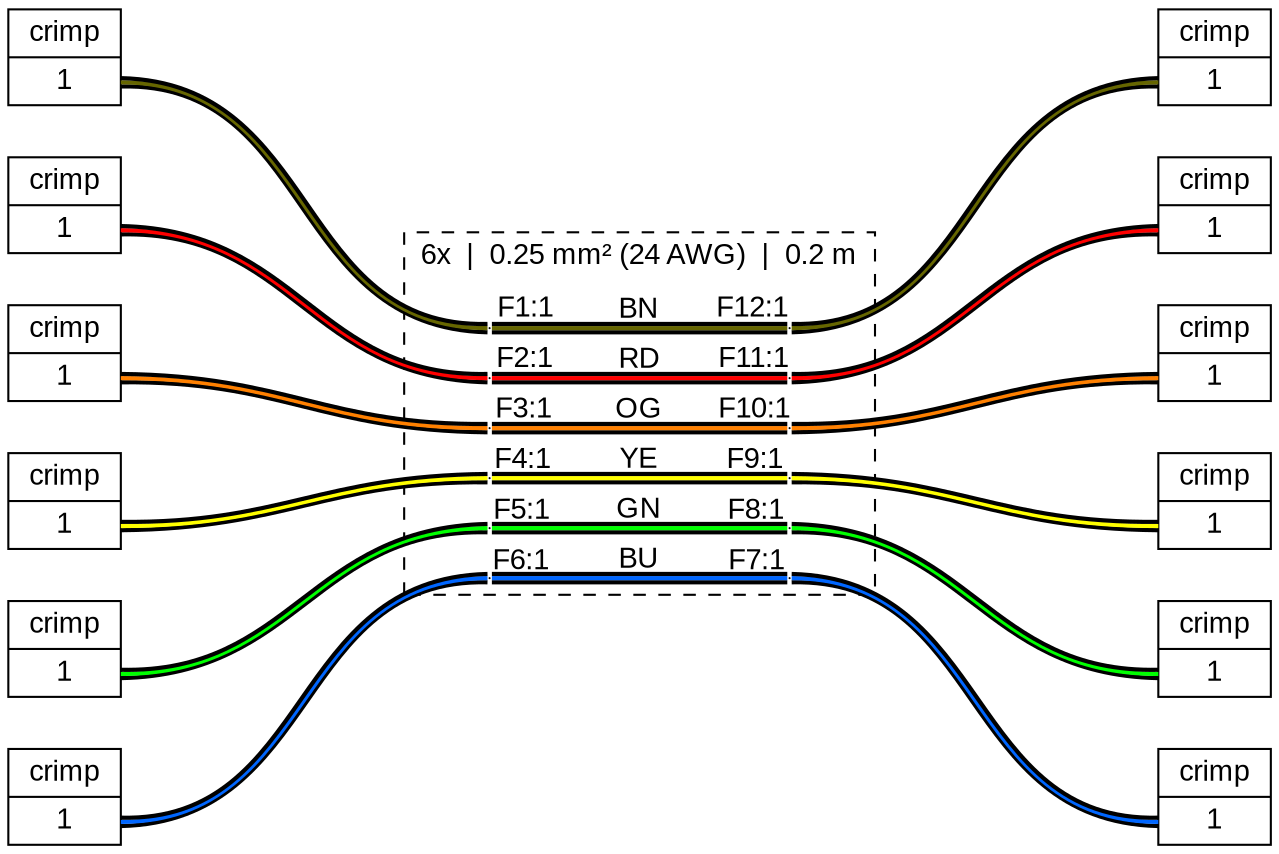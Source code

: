 graph {
// Graph generated by WireViz
// https://github.com/formatc1702/WireViz
	graph [bgcolor=transparent fontname=arial nodesep=0.33 rankdir=LR ranksep=2]
	node [fillcolor=white fontname=arial shape=record style=filled]
	edge [fontname=arial style=bold]
	F1 [label="{crimp}|{{<p1r>1}}"]
	F2 [label="{crimp}|{{<p1r>1}}"]
	F3 [label="{crimp}|{{<p1r>1}}"]
	F4 [label="{crimp}|{{<p1r>1}}"]
	F5 [label="{crimp}|{{<p1r>1}}"]
	F6 [label="{crimp}|{{<p1r>1}}"]
	F7 [label="{crimp}|{{<p1l>1}}"]
	F8 [label="{crimp}|{{<p1l>1}}"]
	F9 [label="{crimp}|{{<p1l>1}}"]
	F10 [label="{crimp}|{{<p1l>1}}"]
	F11 [label="{crimp}|{{<p1l>1}}"]
	F12 [label="{crimp}|{{<p1l>1}}"]
	subgraph cluster_W1 {
		graph [fillcolor=white label="6x  |  0.25 mm² (24 AWG)  |  0.2 m
 " style="filled, dashed"]
		node [fixedsize=true height=0 label="" shape=point width=0]
		W1_w1l
		W1_w1r
		W1_w2l
		W1_w2r
		W1_w3l
		W1_w3r
		W1_w4l
		W1_w4r
		W1_w5l
		W1_w5r
		W1_w6l
		W1_w6r
	}
	edge [color="#000000:#666600:#000000"]
	W1_w1l -- W1_w1r [labelangle=60 labeldist=0 taillabel="                                   BN"]
	F1:p1r -- W1_w1l:w [headlabel="            F1:1" labelangle=-60 labeldist=0]
	edge [color="#000000:#ff0000:#000000"]
	W1_w2l -- W1_w2r [labelangle=60 labeldist=0 taillabel="                                   RD"]
	F2:p1r -- W1_w2l:w [headlabel="            F2:1" labelangle=-60 labeldist=0]
	edge [color="#000000:#ff8000:#000000"]
	W1_w3l -- W1_w3r [labelangle=60 labeldist=0 taillabel="                                   OG"]
	F3:p1r -- W1_w3l:w [headlabel="            F3:1" labelangle=-60 labeldist=0]
	edge [color="#000000:#ffff00:#000000"]
	W1_w4l -- W1_w4r [labelangle=60 labeldist=0 taillabel="                                   YE"]
	F4:p1r -- W1_w4l:w [headlabel="            F4:1" labelangle=-60 labeldist=0]
	edge [color="#000000:#00ff00:#000000"]
	W1_w5l -- W1_w5r [labelangle=60 labeldist=0 taillabel="                                   GN"]
	F5:p1r -- W1_w5l:w [headlabel="            F5:1" labelangle=-60 labeldist=0]
	edge [color="#000000:#0066ff:#000000"]
	W1_w6l -- W1_w6r [labelangle=60 labeldist=0 taillabel="                                   BU"]
	F6:p1r -- W1_w6l:w [headlabel="            F6:1" labelangle=-60 labeldist=0]
	edge [color="#000000:#0066ff:#000000"]
	W1_w6r:e -- F7:p1l [labelangle=60 labeldist=0 taillabel="F7:1            "]
	edge [color="#000000:#00ff00:#000000"]
	W1_w5r:e -- F8:p1l [labelangle=60 labeldist=0 taillabel="F8:1            "]
	edge [color="#000000:#ffff00:#000000"]
	W1_w4r:e -- F9:p1l [labelangle=60 labeldist=0 taillabel="F9:1            "]
	edge [color="#000000:#ff8000:#000000"]
	W1_w3r:e -- F10:p1l [labelangle=60 labeldist=0 taillabel="F10:1            "]
	edge [color="#000000:#ff0000:#000000"]
	W1_w2r:e -- F11:p1l [labelangle=60 labeldist=0 taillabel="F11:1            "]
	edge [color="#000000:#666600:#000000"]
	W1_w1r:e -- F12:p1l [labelangle=60 labeldist=0 taillabel="F12:1            "]
}
